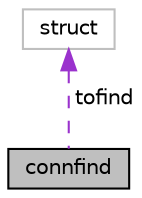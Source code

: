 digraph "connfind"
{
  edge [fontname="Helvetica",fontsize="10",labelfontname="Helvetica",labelfontsize="10"];
  node [fontname="Helvetica",fontsize="10",shape=record];
  Node1 [label="connfind",height=0.2,width=0.4,color="black", fillcolor="grey75", style="filled", fontcolor="black"];
  Node2 -> Node1 [dir="back",color="darkorchid3",fontsize="10",style="dashed",label=" tofind" ,fontname="Helvetica"];
  Node2 [label="struct",height=0.2,width=0.4,color="grey75", fillcolor="white", style="filled"];
}
